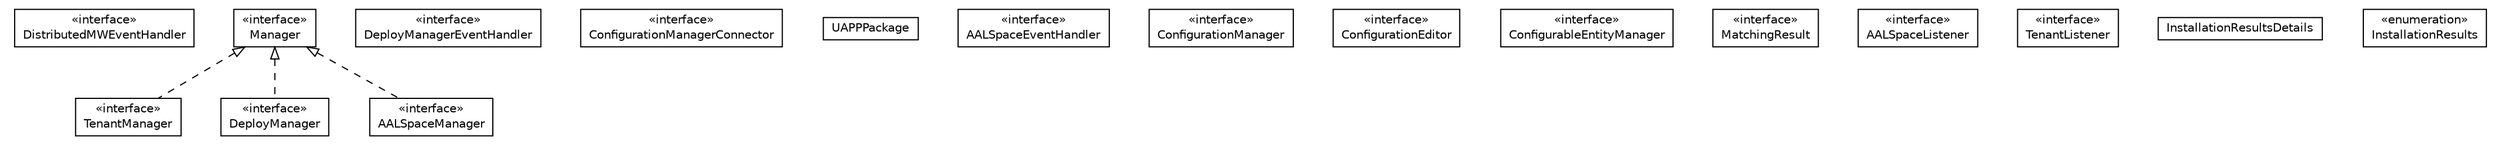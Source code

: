 #!/usr/local/bin/dot
#
# Class diagram 
# Generated by UMLGraph version R5_6-24-gf6e263 (http://www.umlgraph.org/)
#

digraph G {
	edge [fontname="Helvetica",fontsize=10,labelfontname="Helvetica",labelfontsize=10];
	node [fontname="Helvetica",fontsize=10,shape=plaintext];
	nodesep=0.25;
	ranksep=0.5;
	// org.universAAL.middleware.managers.api.DistributedMWEventHandler
	c135476 [label=<<table title="org.universAAL.middleware.managers.api.DistributedMWEventHandler" border="0" cellborder="1" cellspacing="0" cellpadding="2" port="p" href="./DistributedMWEventHandler.html">
		<tr><td><table border="0" cellspacing="0" cellpadding="1">
<tr><td align="center" balign="center"> &#171;interface&#187; </td></tr>
<tr><td align="center" balign="center"> DistributedMWEventHandler </td></tr>
		</table></td></tr>
		</table>>, URL="./DistributedMWEventHandler.html", fontname="Helvetica", fontcolor="black", fontsize=10.0];
	// org.universAAL.middleware.managers.api.TenantManager
	c135477 [label=<<table title="org.universAAL.middleware.managers.api.TenantManager" border="0" cellborder="1" cellspacing="0" cellpadding="2" port="p" href="./TenantManager.html">
		<tr><td><table border="0" cellspacing="0" cellpadding="1">
<tr><td align="center" balign="center"> &#171;interface&#187; </td></tr>
<tr><td align="center" balign="center"> TenantManager </td></tr>
		</table></td></tr>
		</table>>, URL="./TenantManager.html", fontname="Helvetica", fontcolor="black", fontsize=10.0];
	// org.universAAL.middleware.managers.api.DeployManagerEventHandler
	c135478 [label=<<table title="org.universAAL.middleware.managers.api.DeployManagerEventHandler" border="0" cellborder="1" cellspacing="0" cellpadding="2" port="p" href="./DeployManagerEventHandler.html">
		<tr><td><table border="0" cellspacing="0" cellpadding="1">
<tr><td align="center" balign="center"> &#171;interface&#187; </td></tr>
<tr><td align="center" balign="center"> DeployManagerEventHandler </td></tr>
		</table></td></tr>
		</table>>, URL="./DeployManagerEventHandler.html", fontname="Helvetica", fontcolor="black", fontsize=10.0];
	// org.universAAL.middleware.managers.api.ConfigurationManagerConnector
	c135479 [label=<<table title="org.universAAL.middleware.managers.api.ConfigurationManagerConnector" border="0" cellborder="1" cellspacing="0" cellpadding="2" port="p" href="./ConfigurationManagerConnector.html">
		<tr><td><table border="0" cellspacing="0" cellpadding="1">
<tr><td align="center" balign="center"> &#171;interface&#187; </td></tr>
<tr><td align="center" balign="center"> ConfigurationManagerConnector </td></tr>
		</table></td></tr>
		</table>>, URL="./ConfigurationManagerConnector.html", fontname="Helvetica", fontcolor="black", fontsize=10.0];
	// org.universAAL.middleware.managers.api.UAPPPackage
	c135480 [label=<<table title="org.universAAL.middleware.managers.api.UAPPPackage" border="0" cellborder="1" cellspacing="0" cellpadding="2" port="p" href="./UAPPPackage.html">
		<tr><td><table border="0" cellspacing="0" cellpadding="1">
<tr><td align="center" balign="center"> UAPPPackage </td></tr>
		</table></td></tr>
		</table>>, URL="./UAPPPackage.html", fontname="Helvetica", fontcolor="black", fontsize=10.0];
	// org.universAAL.middleware.managers.api.DeployManager
	c135481 [label=<<table title="org.universAAL.middleware.managers.api.DeployManager" border="0" cellborder="1" cellspacing="0" cellpadding="2" port="p" href="./DeployManager.html">
		<tr><td><table border="0" cellspacing="0" cellpadding="1">
<tr><td align="center" balign="center"> &#171;interface&#187; </td></tr>
<tr><td align="center" balign="center"> DeployManager </td></tr>
		</table></td></tr>
		</table>>, URL="./DeployManager.html", fontname="Helvetica", fontcolor="black", fontsize=10.0];
	// org.universAAL.middleware.managers.api.AALSpaceEventHandler
	c135482 [label=<<table title="org.universAAL.middleware.managers.api.AALSpaceEventHandler" border="0" cellborder="1" cellspacing="0" cellpadding="2" port="p" href="./AALSpaceEventHandler.html">
		<tr><td><table border="0" cellspacing="0" cellpadding="1">
<tr><td align="center" balign="center"> &#171;interface&#187; </td></tr>
<tr><td align="center" balign="center"> AALSpaceEventHandler </td></tr>
		</table></td></tr>
		</table>>, URL="./AALSpaceEventHandler.html", fontname="Helvetica", fontcolor="black", fontsize=10.0];
	// org.universAAL.middleware.managers.api.ConfigurationManager
	c135483 [label=<<table title="org.universAAL.middleware.managers.api.ConfigurationManager" border="0" cellborder="1" cellspacing="0" cellpadding="2" port="p" href="./ConfigurationManager.html">
		<tr><td><table border="0" cellspacing="0" cellpadding="1">
<tr><td align="center" balign="center"> &#171;interface&#187; </td></tr>
<tr><td align="center" balign="center"> ConfigurationManager </td></tr>
		</table></td></tr>
		</table>>, URL="./ConfigurationManager.html", fontname="Helvetica", fontcolor="black", fontsize=10.0];
	// org.universAAL.middleware.managers.api.AALSpaceManager
	c135484 [label=<<table title="org.universAAL.middleware.managers.api.AALSpaceManager" border="0" cellborder="1" cellspacing="0" cellpadding="2" port="p" href="./AALSpaceManager.html">
		<tr><td><table border="0" cellspacing="0" cellpadding="1">
<tr><td align="center" balign="center"> &#171;interface&#187; </td></tr>
<tr><td align="center" balign="center"> AALSpaceManager </td></tr>
		</table></td></tr>
		</table>>, URL="./AALSpaceManager.html", fontname="Helvetica", fontcolor="black", fontsize=10.0];
	// org.universAAL.middleware.managers.api.ConfigurationEditor
	c135485 [label=<<table title="org.universAAL.middleware.managers.api.ConfigurationEditor" border="0" cellborder="1" cellspacing="0" cellpadding="2" port="p" href="./ConfigurationEditor.html">
		<tr><td><table border="0" cellspacing="0" cellpadding="1">
<tr><td align="center" balign="center"> &#171;interface&#187; </td></tr>
<tr><td align="center" balign="center"> ConfigurationEditor </td></tr>
		</table></td></tr>
		</table>>, URL="./ConfigurationEditor.html", fontname="Helvetica", fontcolor="black", fontsize=10.0];
	// org.universAAL.middleware.managers.api.ConfigurationEditor.ConfigurableEntityManager
	c135486 [label=<<table title="org.universAAL.middleware.managers.api.ConfigurationEditor.ConfigurableEntityManager" border="0" cellborder="1" cellspacing="0" cellpadding="2" port="p" href="./ConfigurationEditor.ConfigurableEntityManager.html">
		<tr><td><table border="0" cellspacing="0" cellpadding="1">
<tr><td align="center" balign="center"> &#171;interface&#187; </td></tr>
<tr><td align="center" balign="center"> ConfigurableEntityManager </td></tr>
		</table></td></tr>
		</table>>, URL="./ConfigurationEditor.ConfigurableEntityManager.html", fontname="Helvetica", fontcolor="black", fontsize=10.0];
	// org.universAAL.middleware.managers.api.MatchingResult
	c135487 [label=<<table title="org.universAAL.middleware.managers.api.MatchingResult" border="0" cellborder="1" cellspacing="0" cellpadding="2" port="p" href="./MatchingResult.html">
		<tr><td><table border="0" cellspacing="0" cellpadding="1">
<tr><td align="center" balign="center"> &#171;interface&#187; </td></tr>
<tr><td align="center" balign="center"> MatchingResult </td></tr>
		</table></td></tr>
		</table>>, URL="./MatchingResult.html", fontname="Helvetica", fontcolor="black", fontsize=10.0];
	// org.universAAL.middleware.managers.api.AALSpaceListener
	c135488 [label=<<table title="org.universAAL.middleware.managers.api.AALSpaceListener" border="0" cellborder="1" cellspacing="0" cellpadding="2" port="p" href="./AALSpaceListener.html">
		<tr><td><table border="0" cellspacing="0" cellpadding="1">
<tr><td align="center" balign="center"> &#171;interface&#187; </td></tr>
<tr><td align="center" balign="center"> AALSpaceListener </td></tr>
		</table></td></tr>
		</table>>, URL="./AALSpaceListener.html", fontname="Helvetica", fontcolor="black", fontsize=10.0];
	// org.universAAL.middleware.managers.api.TenantListener
	c135489 [label=<<table title="org.universAAL.middleware.managers.api.TenantListener" border="0" cellborder="1" cellspacing="0" cellpadding="2" port="p" href="./TenantListener.html">
		<tr><td><table border="0" cellspacing="0" cellpadding="1">
<tr><td align="center" balign="center"> &#171;interface&#187; </td></tr>
<tr><td align="center" balign="center"> TenantListener </td></tr>
		</table></td></tr>
		</table>>, URL="./TenantListener.html", fontname="Helvetica", fontcolor="black", fontsize=10.0];
	// org.universAAL.middleware.managers.api.Manager
	c135490 [label=<<table title="org.universAAL.middleware.managers.api.Manager" border="0" cellborder="1" cellspacing="0" cellpadding="2" port="p" href="./Manager.html">
		<tr><td><table border="0" cellspacing="0" cellpadding="1">
<tr><td align="center" balign="center"> &#171;interface&#187; </td></tr>
<tr><td align="center" balign="center"> Manager </td></tr>
		</table></td></tr>
		</table>>, URL="./Manager.html", fontname="Helvetica", fontcolor="black", fontsize=10.0];
	// org.universAAL.middleware.managers.api.InstallationResultsDetails
	c135491 [label=<<table title="org.universAAL.middleware.managers.api.InstallationResultsDetails" border="0" cellborder="1" cellspacing="0" cellpadding="2" port="p" href="./InstallationResultsDetails.html">
		<tr><td><table border="0" cellspacing="0" cellpadding="1">
<tr><td align="center" balign="center"> InstallationResultsDetails </td></tr>
		</table></td></tr>
		</table>>, URL="./InstallationResultsDetails.html", fontname="Helvetica", fontcolor="black", fontsize=10.0];
	// org.universAAL.middleware.managers.api.InstallationResults
	c135492 [label=<<table title="org.universAAL.middleware.managers.api.InstallationResults" border="0" cellborder="1" cellspacing="0" cellpadding="2" port="p" href="./InstallationResults.html">
		<tr><td><table border="0" cellspacing="0" cellpadding="1">
<tr><td align="center" balign="center"> &#171;enumeration&#187; </td></tr>
<tr><td align="center" balign="center"> InstallationResults </td></tr>
		</table></td></tr>
		</table>>, URL="./InstallationResults.html", fontname="Helvetica", fontcolor="black", fontsize=10.0];
	//org.universAAL.middleware.managers.api.TenantManager implements org.universAAL.middleware.managers.api.Manager
	c135490:p -> c135477:p [dir=back,arrowtail=empty,style=dashed];
	//org.universAAL.middleware.managers.api.DeployManager implements org.universAAL.middleware.managers.api.Manager
	c135490:p -> c135481:p [dir=back,arrowtail=empty,style=dashed];
	//org.universAAL.middleware.managers.api.AALSpaceManager implements org.universAAL.middleware.managers.api.Manager
	c135490:p -> c135484:p [dir=back,arrowtail=empty,style=dashed];
}

